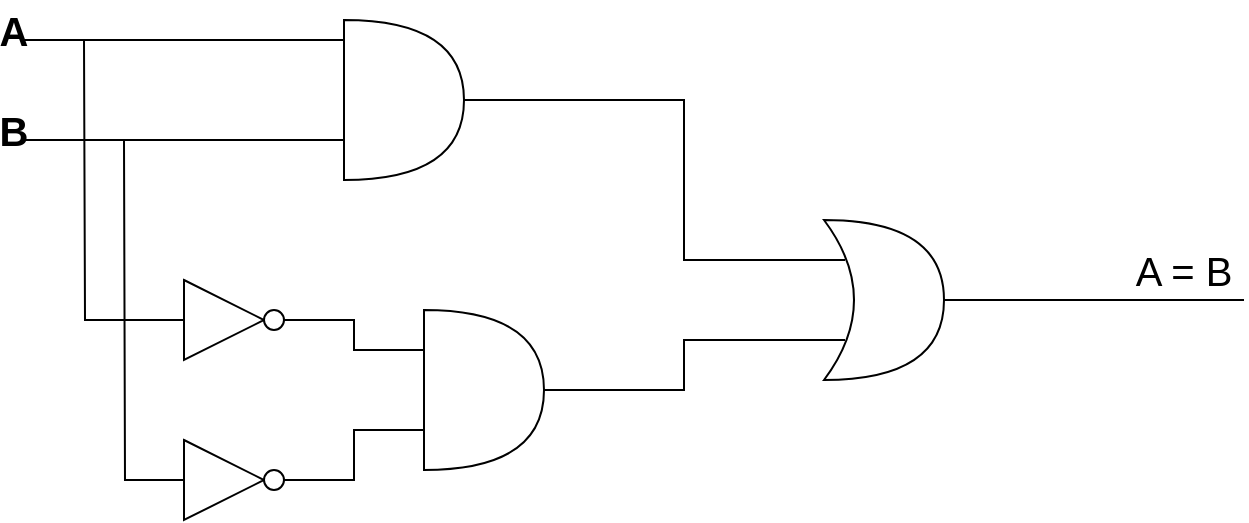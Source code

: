 <mxfile version="20.7.4" type="device"><diagram id="ThORXeS_V-fsyOtk4xoO" name="Page-1"><mxGraphModel dx="792" dy="1156" grid="1" gridSize="10" guides="1" tooltips="1" connect="1" arrows="1" fold="1" page="1" pageScale="1" pageWidth="827" pageHeight="1169" math="0" shadow="0"><root><mxCell id="0"/><mxCell id="1" parent="0"/><mxCell id="50O1A5N8wnFSxxIkJz0d-5" style="edgeStyle=orthogonalEdgeStyle;rounded=0;orthogonalLoop=1;jettySize=auto;html=1;entryX=0;entryY=0.25;entryDx=0;entryDy=0;entryPerimeter=0;fontSize=20;endArrow=none;endFill=0;" edge="1" parent="1" source="50O1A5N8wnFSxxIkJz0d-1" target="50O1A5N8wnFSxxIkJz0d-4"><mxGeometry relative="1" as="geometry"><Array as="points"><mxPoint x="160" y="600"/><mxPoint x="160" y="600"/></Array></mxGeometry></mxCell><mxCell id="50O1A5N8wnFSxxIkJz0d-1" value="&lt;font style=&quot;font-size: 20px;&quot;&gt;&lt;b&gt;A&lt;/b&gt;&lt;/font&gt;" style="text;html=1;strokeColor=none;fillColor=none;align=center;verticalAlign=middle;whiteSpace=wrap;rounded=0;" vertex="1" parent="1"><mxGeometry x="110" y="580" width="10" height="30" as="geometry"/></mxCell><mxCell id="50O1A5N8wnFSxxIkJz0d-6" style="edgeStyle=orthogonalEdgeStyle;rounded=0;orthogonalLoop=1;jettySize=auto;html=1;entryX=0;entryY=0.75;entryDx=0;entryDy=0;entryPerimeter=0;fontSize=20;endArrow=none;endFill=0;" edge="1" parent="1" source="50O1A5N8wnFSxxIkJz0d-3" target="50O1A5N8wnFSxxIkJz0d-4"><mxGeometry relative="1" as="geometry"><Array as="points"><mxPoint x="210" y="650"/><mxPoint x="210" y="650"/></Array></mxGeometry></mxCell><mxCell id="50O1A5N8wnFSxxIkJz0d-3" value="&lt;font style=&quot;font-size: 20px;&quot;&gt;&lt;b&gt;B&lt;/b&gt;&lt;/font&gt;" style="text;html=1;strokeColor=none;fillColor=none;align=center;verticalAlign=middle;whiteSpace=wrap;rounded=0;" vertex="1" parent="1"><mxGeometry x="110" y="630" width="10" height="30" as="geometry"/></mxCell><mxCell id="50O1A5N8wnFSxxIkJz0d-8" style="edgeStyle=orthogonalEdgeStyle;rounded=0;orthogonalLoop=1;jettySize=auto;html=1;entryX=0.175;entryY=0.25;entryDx=0;entryDy=0;entryPerimeter=0;fontSize=20;endArrow=none;endFill=0;" edge="1" parent="1" source="50O1A5N8wnFSxxIkJz0d-4" target="50O1A5N8wnFSxxIkJz0d-7"><mxGeometry relative="1" as="geometry"><Array as="points"><mxPoint x="450" y="630"/><mxPoint x="450" y="710"/></Array></mxGeometry></mxCell><mxCell id="50O1A5N8wnFSxxIkJz0d-4" value="" style="shape=or;whiteSpace=wrap;html=1;fontSize=20;" vertex="1" parent="1"><mxGeometry x="280" y="590" width="60" height="80" as="geometry"/></mxCell><mxCell id="50O1A5N8wnFSxxIkJz0d-9" style="edgeStyle=orthogonalEdgeStyle;rounded=0;orthogonalLoop=1;jettySize=auto;html=1;fontSize=20;endArrow=none;endFill=0;" edge="1" parent="1" source="50O1A5N8wnFSxxIkJz0d-7"><mxGeometry relative="1" as="geometry"><mxPoint x="730" y="730" as="targetPoint"/></mxGeometry></mxCell><mxCell id="50O1A5N8wnFSxxIkJz0d-7" value="" style="shape=xor;whiteSpace=wrap;html=1;fontSize=20;" vertex="1" parent="1"><mxGeometry x="520" y="690" width="60" height="80" as="geometry"/></mxCell><mxCell id="50O1A5N8wnFSxxIkJz0d-14" style="edgeStyle=orthogonalEdgeStyle;rounded=0;orthogonalLoop=1;jettySize=auto;html=1;fontSize=20;endArrow=none;endFill=0;" edge="1" parent="1" source="50O1A5N8wnFSxxIkJz0d-10"><mxGeometry relative="1" as="geometry"><mxPoint x="150" y="600" as="targetPoint"/></mxGeometry></mxCell><mxCell id="50O1A5N8wnFSxxIkJz0d-10" value="" style="triangle;whiteSpace=wrap;html=1;fontSize=20;" vertex="1" parent="1"><mxGeometry x="200" y="720" width="40" height="40" as="geometry"/></mxCell><mxCell id="50O1A5N8wnFSxxIkJz0d-19" style="edgeStyle=orthogonalEdgeStyle;rounded=0;orthogonalLoop=1;jettySize=auto;html=1;entryX=0;entryY=0.25;entryDx=0;entryDy=0;entryPerimeter=0;fontSize=20;endArrow=none;endFill=0;" edge="1" parent="1" source="50O1A5N8wnFSxxIkJz0d-11" target="50O1A5N8wnFSxxIkJz0d-18"><mxGeometry relative="1" as="geometry"/></mxCell><mxCell id="50O1A5N8wnFSxxIkJz0d-11" value="" style="ellipse;whiteSpace=wrap;html=1;aspect=fixed;fontSize=20;" vertex="1" parent="1"><mxGeometry x="240" y="735" width="10" height="10" as="geometry"/></mxCell><mxCell id="50O1A5N8wnFSxxIkJz0d-17" style="edgeStyle=orthogonalEdgeStyle;rounded=0;orthogonalLoop=1;jettySize=auto;html=1;fontSize=20;endArrow=none;endFill=0;" edge="1" parent="1" source="50O1A5N8wnFSxxIkJz0d-15"><mxGeometry relative="1" as="geometry"><mxPoint x="170" y="650" as="targetPoint"/></mxGeometry></mxCell><mxCell id="50O1A5N8wnFSxxIkJz0d-15" value="" style="triangle;whiteSpace=wrap;html=1;fontSize=20;" vertex="1" parent="1"><mxGeometry x="200" y="800" width="40" height="40" as="geometry"/></mxCell><mxCell id="50O1A5N8wnFSxxIkJz0d-20" style="edgeStyle=orthogonalEdgeStyle;rounded=0;orthogonalLoop=1;jettySize=auto;html=1;entryX=0;entryY=0.75;entryDx=0;entryDy=0;entryPerimeter=0;fontSize=20;endArrow=none;endFill=0;" edge="1" parent="1" source="50O1A5N8wnFSxxIkJz0d-16" target="50O1A5N8wnFSxxIkJz0d-18"><mxGeometry relative="1" as="geometry"/></mxCell><mxCell id="50O1A5N8wnFSxxIkJz0d-16" value="" style="ellipse;whiteSpace=wrap;html=1;aspect=fixed;fontSize=20;" vertex="1" parent="1"><mxGeometry x="240" y="815" width="10" height="10" as="geometry"/></mxCell><mxCell id="50O1A5N8wnFSxxIkJz0d-21" style="edgeStyle=orthogonalEdgeStyle;rounded=0;orthogonalLoop=1;jettySize=auto;html=1;entryX=0.175;entryY=0.75;entryDx=0;entryDy=0;entryPerimeter=0;fontSize=20;endArrow=none;endFill=0;" edge="1" parent="1" source="50O1A5N8wnFSxxIkJz0d-18" target="50O1A5N8wnFSxxIkJz0d-7"><mxGeometry relative="1" as="geometry"/></mxCell><mxCell id="50O1A5N8wnFSxxIkJz0d-18" value="" style="shape=or;whiteSpace=wrap;html=1;fontSize=20;" vertex="1" parent="1"><mxGeometry x="320" y="735" width="60" height="80" as="geometry"/></mxCell><mxCell id="50O1A5N8wnFSxxIkJz0d-22" value="A = B" style="text;html=1;strokeColor=none;fillColor=none;align=center;verticalAlign=middle;whiteSpace=wrap;rounded=0;fontSize=20;" vertex="1" parent="1"><mxGeometry x="670" y="700" width="60" height="30" as="geometry"/></mxCell></root></mxGraphModel></diagram></mxfile>